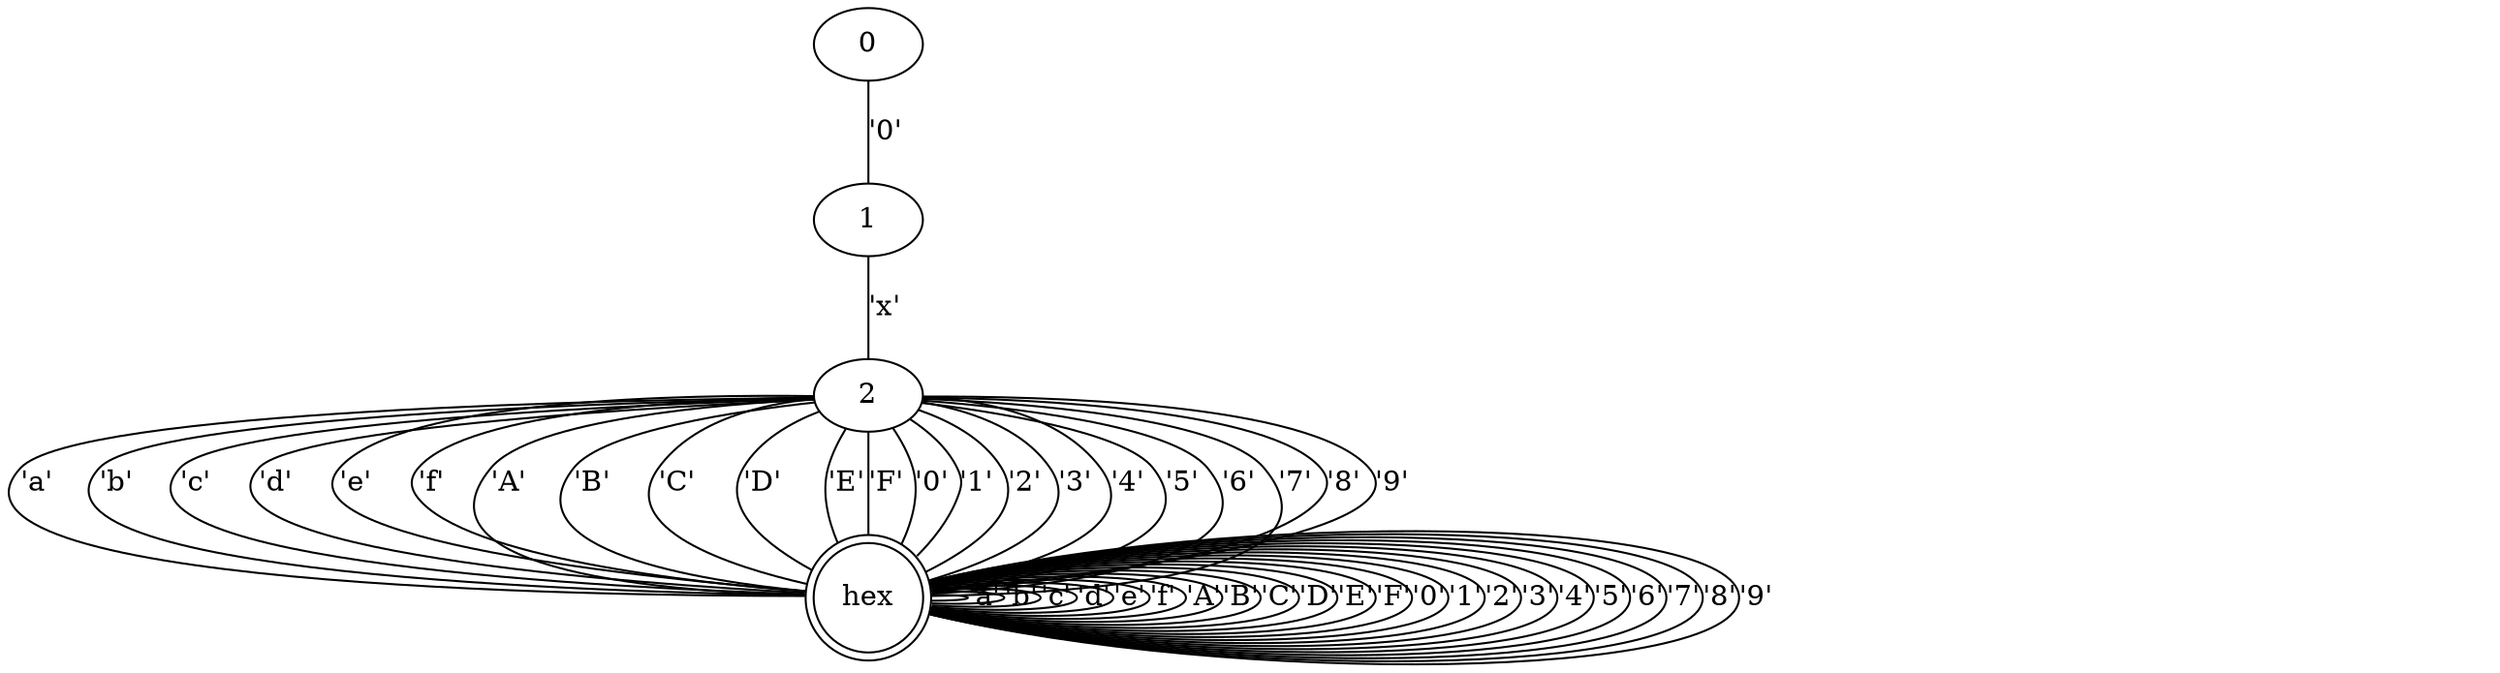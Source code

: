 graph {
	0 [label=0]
	1 [label=1]
	2 [label=2]
	3 [label=hex shape=doublecircle]
	0 -- 1 [label="'0'"]
	1 -- 2 [label="'x'"]
	2 -- 3 [label="'a'"]
	2 -- 3 [label="'b'"]
	2 -- 3 [label="'c'"]
	2 -- 3 [label="'d'"]
	2 -- 3 [label="'e'"]
	2 -- 3 [label="'f'"]
	2 -- 3 [label="'A'"]
	2 -- 3 [label="'B'"]
	2 -- 3 [label="'C'"]
	2 -- 3 [label="'D'"]
	2 -- 3 [label="'E'"]
	2 -- 3 [label="'F'"]
	2 -- 3 [label="'0'"]
	2 -- 3 [label="'1'"]
	2 -- 3 [label="'2'"]
	2 -- 3 [label="'3'"]
	2 -- 3 [label="'4'"]
	2 -- 3 [label="'5'"]
	2 -- 3 [label="'6'"]
	2 -- 3 [label="'7'"]
	2 -- 3 [label="'8'"]
	2 -- 3 [label="'9'"]
	3 -- 3 [label="'a'"]
	3 -- 3 [label="'b'"]
	3 -- 3 [label="'c'"]
	3 -- 3 [label="'d'"]
	3 -- 3 [label="'e'"]
	3 -- 3 [label="'f'"]
	3 -- 3 [label="'A'"]
	3 -- 3 [label="'B'"]
	3 -- 3 [label="'C'"]
	3 -- 3 [label="'D'"]
	3 -- 3 [label="'E'"]
	3 -- 3 [label="'F'"]
	3 -- 3 [label="'0'"]
	3 -- 3 [label="'1'"]
	3 -- 3 [label="'2'"]
	3 -- 3 [label="'3'"]
	3 -- 3 [label="'4'"]
	3 -- 3 [label="'5'"]
	3 -- 3 [label="'6'"]
	3 -- 3 [label="'7'"]
	3 -- 3 [label="'8'"]
	3 -- 3 [label="'9'"]
}
